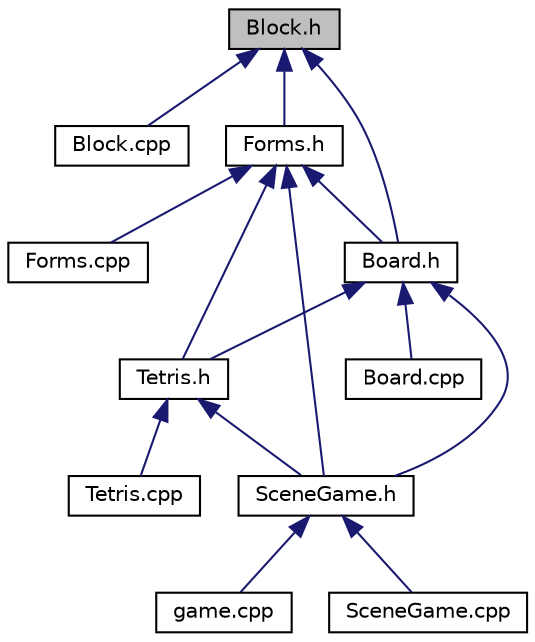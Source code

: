 digraph "Block.h"
{
  edge [fontname="Helvetica",fontsize="10",labelfontname="Helvetica",labelfontsize="10"];
  node [fontname="Helvetica",fontsize="10",shape=record];
  Node3 [label="Block.h",height=0.2,width=0.4,color="black", fillcolor="grey75", style="filled", fontcolor="black"];
  Node3 -> Node4 [dir="back",color="midnightblue",fontsize="10",style="solid",fontname="Helvetica"];
  Node4 [label="Block.cpp",height=0.2,width=0.4,color="black", fillcolor="white", style="filled",URL="$_block_8cpp.html"];
  Node3 -> Node5 [dir="back",color="midnightblue",fontsize="10",style="solid",fontname="Helvetica"];
  Node5 [label="Board.h",height=0.2,width=0.4,color="black", fillcolor="white", style="filled",URL="$_board_8h.html"];
  Node5 -> Node6 [dir="back",color="midnightblue",fontsize="10",style="solid",fontname="Helvetica"];
  Node6 [label="Board.cpp",height=0.2,width=0.4,color="black", fillcolor="white", style="filled",URL="$_board_8cpp.html"];
  Node5 -> Node7 [dir="back",color="midnightblue",fontsize="10",style="solid",fontname="Helvetica"];
  Node7 [label="SceneGame.h",height=0.2,width=0.4,color="black", fillcolor="white", style="filled",URL="$_scene_game_8h.html"];
  Node7 -> Node8 [dir="back",color="midnightblue",fontsize="10",style="solid",fontname="Helvetica"];
  Node8 [label="game.cpp",height=0.2,width=0.4,color="black", fillcolor="white", style="filled",URL="$game_8cpp.html"];
  Node7 -> Node9 [dir="back",color="midnightblue",fontsize="10",style="solid",fontname="Helvetica"];
  Node9 [label="SceneGame.cpp",height=0.2,width=0.4,color="black", fillcolor="white", style="filled",URL="$_scene_game_8cpp.html"];
  Node5 -> Node10 [dir="back",color="midnightblue",fontsize="10",style="solid",fontname="Helvetica"];
  Node10 [label="Tetris.h",height=0.2,width=0.4,color="black", fillcolor="white", style="filled",URL="$_tetris_8h.html"];
  Node10 -> Node7 [dir="back",color="midnightblue",fontsize="10",style="solid",fontname="Helvetica"];
  Node10 -> Node11 [dir="back",color="midnightblue",fontsize="10",style="solid",fontname="Helvetica"];
  Node11 [label="Tetris.cpp",height=0.2,width=0.4,color="black", fillcolor="white", style="filled",URL="$_tetris_8cpp.html"];
  Node3 -> Node12 [dir="back",color="midnightblue",fontsize="10",style="solid",fontname="Helvetica"];
  Node12 [label="Forms.h",height=0.2,width=0.4,color="black", fillcolor="white", style="filled",URL="$_forms_8h.html"];
  Node12 -> Node5 [dir="back",color="midnightblue",fontsize="10",style="solid",fontname="Helvetica"];
  Node12 -> Node13 [dir="back",color="midnightblue",fontsize="10",style="solid",fontname="Helvetica"];
  Node13 [label="Forms.cpp",height=0.2,width=0.4,color="black", fillcolor="white", style="filled",URL="$_forms_8cpp.html"];
  Node12 -> Node7 [dir="back",color="midnightblue",fontsize="10",style="solid",fontname="Helvetica"];
  Node12 -> Node10 [dir="back",color="midnightblue",fontsize="10",style="solid",fontname="Helvetica"];
}
